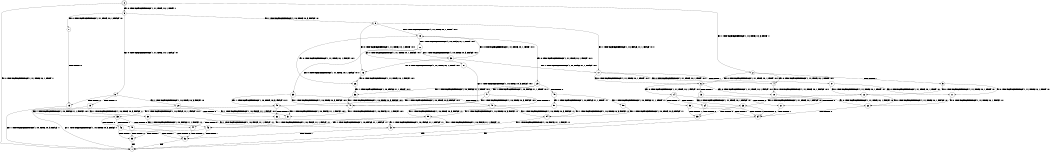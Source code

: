 digraph BCG {
size = "7, 10.5";
center = TRUE;
node [shape = circle];
0 [peripheries = 2];
0 -> 1 [label = "EX !0 !ATOMIC_EXCH_BRANCH (1, +1, TRUE, +0, 1, TRUE) !::"];
0 -> 2 [label = "EX !1 !ATOMIC_EXCH_BRANCH (1, +0, TRUE, +0, 3, TRUE) !::"];
0 -> 3 [label = "EX !0 !ATOMIC_EXCH_BRANCH (1, +1, TRUE, +0, 1, TRUE) !::"];
2 -> 4 [label = "EX !0 !ATOMIC_EXCH_BRANCH (1, +1, TRUE, +0, 1, TRUE) !:0:1:"];
2 -> 5 [label = "TERMINATE !1"];
2 -> 6 [label = "EX !0 !ATOMIC_EXCH_BRANCH (1, +1, TRUE, +0, 1, TRUE) !:0:1:"];
3 -> 7 [label = "EX !0 !ATOMIC_EXCH_BRANCH (1, +1, TRUE, +0, 1, FALSE) !:0:"];
3 -> 8 [label = "EX !1 !ATOMIC_EXCH_BRANCH (1, +0, TRUE, +0, 3, FALSE) !:0:"];
3 -> 9 [label = "EX !0 !ATOMIC_EXCH_BRANCH (1, +1, TRUE, +0, 1, FALSE) !:0:"];
4 -> 10 [label = "EX !0 !ATOMIC_EXCH_BRANCH (1, +1, TRUE, +0, 1, FALSE) !:0:1:"];
5 -> 11 [label = "EX !0 !ATOMIC_EXCH_BRANCH (1, +1, TRUE, +0, 1, TRUE) !:0:"];
5 -> 12 [label = "EX !0 !ATOMIC_EXCH_BRANCH (1, +1, TRUE, +0, 1, TRUE) !:0:"];
6 -> 10 [label = "EX !0 !ATOMIC_EXCH_BRANCH (1, +1, TRUE, +0, 1, FALSE) !:0:1:"];
6 -> 13 [label = "TERMINATE !1"];
6 -> 14 [label = "EX !0 !ATOMIC_EXCH_BRANCH (1, +1, TRUE, +0, 1, FALSE) !:0:1:"];
7 -> 15 [label = "TERMINATE !0"];
8 -> 16 [label = "EX !0 !ATOMIC_EXCH_BRANCH (1, +1, TRUE, +0, 1, TRUE) !:0:1:"];
8 -> 17 [label = "EX !1 !ATOMIC_EXCH_BRANCH (1, +0, FALSE, +1, 1, FALSE) !:0:1:"];
8 -> 18 [label = "EX !0 !ATOMIC_EXCH_BRANCH (1, +1, TRUE, +0, 1, TRUE) !:0:1:"];
9 -> 15 [label = "TERMINATE !0"];
9 -> 19 [label = "TERMINATE !0"];
9 -> 20 [label = "EX !1 !ATOMIC_EXCH_BRANCH (1, +0, TRUE, +0, 3, FALSE) !:0:"];
10 -> 21 [label = "TERMINATE !0"];
11 -> 22 [label = "EX !0 !ATOMIC_EXCH_BRANCH (1, +1, TRUE, +0, 1, FALSE) !:0:"];
12 -> 22 [label = "EX !0 !ATOMIC_EXCH_BRANCH (1, +1, TRUE, +0, 1, FALSE) !:0:"];
12 -> 23 [label = "EX !0 !ATOMIC_EXCH_BRANCH (1, +1, TRUE, +0, 1, FALSE) !:0:"];
13 -> 22 [label = "EX !0 !ATOMIC_EXCH_BRANCH (1, +1, TRUE, +0, 1, FALSE) !:0:"];
13 -> 23 [label = "EX !0 !ATOMIC_EXCH_BRANCH (1, +1, TRUE, +0, 1, FALSE) !:0:"];
14 -> 21 [label = "TERMINATE !0"];
14 -> 24 [label = "TERMINATE !1"];
14 -> 25 [label = "TERMINATE !0"];
15 -> 1 [label = "EX !1 !ATOMIC_EXCH_BRANCH (1, +0, TRUE, +0, 3, FALSE) !::"];
16 -> 26 [label = "EX !0 !ATOMIC_EXCH_BRANCH (1, +1, TRUE, +0, 1, FALSE) !:0:1:"];
17 -> 4 [label = "EX !0 !ATOMIC_EXCH_BRANCH (1, +1, TRUE, +0, 1, TRUE) !:0:1:"];
17 -> 27 [label = "TERMINATE !1"];
17 -> 6 [label = "EX !0 !ATOMIC_EXCH_BRANCH (1, +1, TRUE, +0, 1, TRUE) !:0:1:"];
18 -> 26 [label = "EX !0 !ATOMIC_EXCH_BRANCH (1, +1, TRUE, +0, 1, FALSE) !:0:1:"];
18 -> 28 [label = "EX !1 !ATOMIC_EXCH_BRANCH (1, +0, FALSE, +1, 1, TRUE) !:0:1:"];
18 -> 29 [label = "EX !0 !ATOMIC_EXCH_BRANCH (1, +1, TRUE, +0, 1, FALSE) !:0:1:"];
19 -> 1 [label = "EX !1 !ATOMIC_EXCH_BRANCH (1, +0, TRUE, +0, 3, FALSE) !::"];
19 -> 30 [label = "EX !1 !ATOMIC_EXCH_BRANCH (1, +0, TRUE, +0, 3, FALSE) !::"];
20 -> 31 [label = "EX !1 !ATOMIC_EXCH_BRANCH (1, +0, FALSE, +1, 1, FALSE) !:0:1:"];
20 -> 32 [label = "TERMINATE !0"];
20 -> 33 [label = "EX !1 !ATOMIC_EXCH_BRANCH (1, +0, FALSE, +1, 1, FALSE) !:0:1:"];
21 -> 34 [label = "TERMINATE !1"];
22 -> 34 [label = "TERMINATE !0"];
23 -> 34 [label = "TERMINATE !0"];
23 -> 35 [label = "TERMINATE !0"];
24 -> 34 [label = "TERMINATE !0"];
24 -> 35 [label = "TERMINATE !0"];
25 -> 34 [label = "TERMINATE !1"];
25 -> 35 [label = "TERMINATE !1"];
26 -> 36 [label = "EX !1 !ATOMIC_EXCH_BRANCH (1, +0, FALSE, +1, 1, TRUE) !:0:1:"];
27 -> 11 [label = "EX !0 !ATOMIC_EXCH_BRANCH (1, +1, TRUE, +0, 1, TRUE) !:0:"];
27 -> 12 [label = "EX !0 !ATOMIC_EXCH_BRANCH (1, +1, TRUE, +0, 1, TRUE) !:0:"];
28 -> 37 [label = "EX !0 !ATOMIC_EXCH_BRANCH (1, +1, TRUE, +0, 1, FALSE) !:0:1:"];
28 -> 38 [label = "EX !1 !ATOMIC_EXCH_BRANCH (1, +0, TRUE, +0, 3, FALSE) !:0:1:"];
28 -> 39 [label = "EX !0 !ATOMIC_EXCH_BRANCH (1, +1, TRUE, +0, 1, FALSE) !:0:1:"];
29 -> 36 [label = "EX !1 !ATOMIC_EXCH_BRANCH (1, +0, FALSE, +1, 1, TRUE) !:0:1:"];
29 -> 40 [label = "TERMINATE !0"];
29 -> 41 [label = "EX !1 !ATOMIC_EXCH_BRANCH (1, +0, FALSE, +1, 1, TRUE) !:0:1:"];
30 -> 42 [label = "EX !1 !ATOMIC_EXCH_BRANCH (1, +0, FALSE, +1, 1, FALSE) !:1:"];
30 -> 43 [label = "EX !1 !ATOMIC_EXCH_BRANCH (1, +0, FALSE, +1, 1, FALSE) !:1:"];
31 -> 44 [label = "TERMINATE !0"];
32 -> 42 [label = "EX !1 !ATOMIC_EXCH_BRANCH (1, +0, FALSE, +1, 1, FALSE) !:1:"];
32 -> 43 [label = "EX !1 !ATOMIC_EXCH_BRANCH (1, +0, FALSE, +1, 1, FALSE) !:1:"];
33 -> 44 [label = "TERMINATE !0"];
33 -> 45 [label = "TERMINATE !1"];
33 -> 46 [label = "TERMINATE !0"];
34 -> 1 [label = "exit"];
35 -> 1 [label = "exit"];
36 -> 47 [label = "EX !1 !ATOMIC_EXCH_BRANCH (1, +0, TRUE, +0, 3, FALSE) !:0:1:"];
37 -> 47 [label = "EX !1 !ATOMIC_EXCH_BRANCH (1, +0, TRUE, +0, 3, FALSE) !:0:1:"];
38 -> 16 [label = "EX !0 !ATOMIC_EXCH_BRANCH (1, +1, TRUE, +0, 1, TRUE) !:0:1:"];
38 -> 17 [label = "EX !1 !ATOMIC_EXCH_BRANCH (1, +0, FALSE, +1, 1, FALSE) !:0:1:"];
38 -> 18 [label = "EX !0 !ATOMIC_EXCH_BRANCH (1, +1, TRUE, +0, 1, TRUE) !:0:1:"];
39 -> 47 [label = "EX !1 !ATOMIC_EXCH_BRANCH (1, +0, TRUE, +0, 3, FALSE) !:0:1:"];
39 -> 48 [label = "TERMINATE !0"];
39 -> 49 [label = "EX !1 !ATOMIC_EXCH_BRANCH (1, +0, TRUE, +0, 3, FALSE) !:0:1:"];
40 -> 50 [label = "EX !1 !ATOMIC_EXCH_BRANCH (1, +0, FALSE, +1, 1, TRUE) !:1:"];
40 -> 51 [label = "EX !1 !ATOMIC_EXCH_BRANCH (1, +0, FALSE, +1, 1, TRUE) !:1:"];
41 -> 47 [label = "EX !1 !ATOMIC_EXCH_BRANCH (1, +0, TRUE, +0, 3, FALSE) !:0:1:"];
41 -> 48 [label = "TERMINATE !0"];
41 -> 49 [label = "EX !1 !ATOMIC_EXCH_BRANCH (1, +0, TRUE, +0, 3, FALSE) !:0:1:"];
42 -> 52 [label = "TERMINATE !1"];
43 -> 52 [label = "TERMINATE !1"];
43 -> 53 [label = "TERMINATE !1"];
44 -> 52 [label = "TERMINATE !1"];
45 -> 52 [label = "TERMINATE !0"];
45 -> 53 [label = "TERMINATE !0"];
46 -> 52 [label = "TERMINATE !1"];
46 -> 53 [label = "TERMINATE !1"];
47 -> 31 [label = "EX !1 !ATOMIC_EXCH_BRANCH (1, +0, FALSE, +1, 1, FALSE) !:0:1:"];
48 -> 54 [label = "EX !1 !ATOMIC_EXCH_BRANCH (1, +0, TRUE, +0, 3, FALSE) !:1:"];
48 -> 55 [label = "EX !1 !ATOMIC_EXCH_BRANCH (1, +0, TRUE, +0, 3, FALSE) !:1:"];
49 -> 31 [label = "EX !1 !ATOMIC_EXCH_BRANCH (1, +0, FALSE, +1, 1, FALSE) !:0:1:"];
49 -> 32 [label = "TERMINATE !0"];
49 -> 33 [label = "EX !1 !ATOMIC_EXCH_BRANCH (1, +0, FALSE, +1, 1, FALSE) !:0:1:"];
50 -> 54 [label = "EX !1 !ATOMIC_EXCH_BRANCH (1, +0, TRUE, +0, 3, FALSE) !:1:"];
51 -> 54 [label = "EX !1 !ATOMIC_EXCH_BRANCH (1, +0, TRUE, +0, 3, FALSE) !:1:"];
51 -> 55 [label = "EX !1 !ATOMIC_EXCH_BRANCH (1, +0, TRUE, +0, 3, FALSE) !:1:"];
52 -> 1 [label = "exit"];
53 -> 1 [label = "exit"];
54 -> 42 [label = "EX !1 !ATOMIC_EXCH_BRANCH (1, +0, FALSE, +1, 1, FALSE) !:1:"];
55 -> 42 [label = "EX !1 !ATOMIC_EXCH_BRANCH (1, +0, FALSE, +1, 1, FALSE) !:1:"];
55 -> 43 [label = "EX !1 !ATOMIC_EXCH_BRANCH (1, +0, FALSE, +1, 1, FALSE) !:1:"];
}
